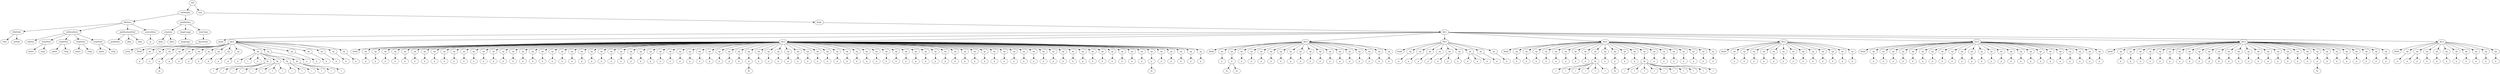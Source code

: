digraph Tree {
	"t0" [label = "TEI"];
	"t1" [label = "teiHeader"];
	"t2" [label = "fileDesc"];
	"t3" [label = "titleStmt"];
	"t4" [label = "title"];
	"t5" [label = "author"];
	"t6" [label = "editionStmt"];
	"t7" [label = "edition"];
	"t8" [label = "respStmt"];
	"t9" [label = "name"];
	"t10" [label = "resp"];
	"t11" [label = "respStmt"];
	"t12" [label = "name"];
	"t13" [label = "resp"];
	"t14" [label = "respStmt"];
	"t15" [label = "name"];
	"t16" [label = "resp"];
	"t17" [label = "respStmt"];
	"t18" [label = "name"];
	"t19" [label = "resp"];
	"t20" [label = "publicationStmt"];
	"t21" [label = "publisher"];
	"t22" [label = "idno"];
	"t23" [label = "idno"];
	"t24" [label = "sourceDesc"];
	"t25" [label = "p"];
	"t26" [label = "profileDesc"];
	"t27" [label = "creation"];
	"t28" [label = "date"];
	"t29" [label = "date"];
	"t30" [label = "langUsage"];
	"t31" [label = "language"];
	"t32" [label = "textClass"];
	"t33" [label = "keywords"];
	"t34" [label = "term"];
	"t35" [label = "text"];
	"t36" [label = "body"];
	"t37" [label = "div1"];
	"t38" [label = "head"];
	"t39" [label = "div2"];
	"t40" [label = "head"];
	"t41" [label = "sp"];
	"t42" [label = "p"];
	"t43" [label = "sp"];
	"t44" [label = "p"];
	"t45" [label = "sp"];
	"t46" [label = "p"];
	"t47" [label = "hi"];
	"t48" [label = "sp"];
	"t49" [label = "p"];
	"t50" [label = "sp"];
	"t51" [label = "p"];
	"t52" [label = "sp"];
	"t53" [label = "p"];
	"t54" [label = "sp"];
	"t55" [label = "p"];
	"t56" [label = "sp"];
	"t57" [label = "p"];
	"t58" [label = "sp"];
	"t59" [label = "p"];
	"t60" [label = "sp"];
	"t61" [label = "p"];
	"t62" [label = "sp"];
	"t63" [label = "p"];
	"t64" [label = "l"];
	"t65" [label = "p"];
	"t66" [label = "lg"];
	"t67" [label = "l"];
	"t68" [label = "l"];
	"t69" [label = "l"];
	"t70" [label = "l"];
	"t71" [label = "lg"];
	"t72" [label = "l"];
	"t73" [label = "l"];
	"t74" [label = "l"];
	"t75" [label = "l"];
	"t76" [label = "lg"];
	"t77" [label = "l"];
	"t78" [label = "l"];
	"t79" [label = "l"];
	"t80" [label = "lg"];
	"t81" [label = "l"];
	"t82" [label = "l"];
	"t83" [label = "l"];
	"t84" [label = "sp"];
	"t85" [label = "p"];
	"t86" [label = "sp"];
	"t87" [label = "p"];
	"t88" [label = "sp"];
	"t89" [label = "p"];
	"t90" [label = "sp"];
	"t91" [label = "p"];
	"t92" [label = "sp"];
	"t93" [label = "p"];
	"t94" [label = "sp"];
	"t95" [label = "p"];
	"t96" [label = "div2"];
	"t97" [label = "head"];
	"t98" [label = "sp"];
	"t99" [label = "p"];
	"t100" [label = "sp"];
	"t101" [label = "p"];
	"t102" [label = "sp"];
	"t103" [label = "p"];
	"t104" [label = "sp"];
	"t105" [label = "p"];
	"t106" [label = "sp"];
	"t107" [label = "p"];
	"t108" [label = "sp"];
	"t109" [label = "p"];
	"t110" [label = "sp"];
	"t111" [label = "p"];
	"t112" [label = "sp"];
	"t113" [label = "p"];
	"t114" [label = "sp"];
	"t115" [label = "p"];
	"t116" [label = "sp"];
	"t117" [label = "p"];
	"t118" [label = "sp"];
	"t119" [label = "p"];
	"t120" [label = "sp"];
	"t121" [label = "p"];
	"t122" [label = "sp"];
	"t123" [label = "p"];
	"t124" [label = "sp"];
	"t125" [label = "p"];
	"t126" [label = "sp"];
	"t127" [label = "p"];
	"t128" [label = "sp"];
	"t129" [label = "p"];
	"t130" [label = "sp"];
	"t131" [label = "p"];
	"t132" [label = "sp"];
	"t133" [label = "p"];
	"t134" [label = "sp"];
	"t135" [label = "p"];
	"t136" [label = "sp"];
	"t137" [label = "p"];
	"t138" [label = "sp"];
	"t139" [label = "p"];
	"t140" [label = "sp"];
	"t141" [label = "p"];
	"t142" [label = "sp"];
	"t143" [label = "p"];
	"t144" [label = "sp"];
	"t145" [label = "p"];
	"t146" [label = "sp"];
	"t147" [label = "p"];
	"t148" [label = "sp"];
	"t149" [label = "p"];
	"t150" [label = "sp"];
	"t151" [label = "p"];
	"t152" [label = "sp"];
	"t153" [label = "p"];
	"t154" [label = "sp"];
	"t155" [label = "p"];
	"t156" [label = "sp"];
	"t157" [label = "p"];
	"t158" [label = "sp"];
	"t159" [label = "p"];
	"t160" [label = "sp"];
	"t161" [label = "p"];
	"t162" [label = "sp"];
	"t163" [label = "p"];
	"t164" [label = "sp"];
	"t165" [label = "p"];
	"t166" [label = "sp"];
	"t167" [label = "p"];
	"t168" [label = "sp"];
	"t169" [label = "p"];
	"t170" [label = "sp"];
	"t171" [label = "p"];
	"t172" [label = "sp"];
	"t173" [label = "p"];
	"t174" [label = "sp"];
	"t175" [label = "p"];
	"t176" [label = "sp"];
	"t177" [label = "p"];
	"t178" [label = "hi"];
	"t179" [label = "sp"];
	"t180" [label = "p"];
	"t181" [label = "sp"];
	"t182" [label = "p"];
	"t183" [label = "sp"];
	"t184" [label = "p"];
	"t185" [label = "sp"];
	"t186" [label = "p"];
	"t187" [label = "sp"];
	"t188" [label = "p"];
	"t189" [label = "sp"];
	"t190" [label = "p"];
	"t191" [label = "sp"];
	"t192" [label = "p"];
	"t193" [label = "sp"];
	"t194" [label = "p"];
	"t195" [label = "sp"];
	"t196" [label = "p"];
	"t197" [label = "sp"];
	"t198" [label = "p"];
	"t199" [label = "sp"];
	"t200" [label = "p"];
	"t201" [label = "sp"];
	"t202" [label = "p"];
	"t203" [label = "sp"];
	"t204" [label = "p"];
	"t205" [label = "sp"];
	"t206" [label = "p"];
	"t207" [label = "sp"];
	"t208" [label = "p"];
	"t209" [label = "sp"];
	"t210" [label = "p"];
	"t211" [label = "sp"];
	"t212" [label = "p"];
	"t213" [label = "sp"];
	"t214" [label = "p"];
	"t215" [label = "sp"];
	"t216" [label = "p"];
	"t217" [label = "sp"];
	"t218" [label = "p"];
	"t219" [label = "sp"];
	"t220" [label = "p"];
	"t221" [label = "sp"];
	"t222" [label = "p"];
	"t223" [label = "sp"];
	"t224" [label = "p"];
	"t225" [label = "sp"];
	"t226" [label = "p"];
	"t227" [label = "sp"];
	"t228" [label = "p"];
	"t229" [label = "sp"];
	"t230" [label = "p"];
	"t231" [label = "sp"];
	"t232" [label = "p"];
	"t233" [label = "sp"];
	"t234" [label = "p"];
	"t235" [label = "sp"];
	"t236" [label = "p"];
	"t237" [label = "sp"];
	"t238" [label = "p"];
	"t239" [label = "sp"];
	"t240" [label = "p"];
	"t241" [label = "sp"];
	"t242" [label = "p"];
	"t243" [label = "sp"];
	"t244" [label = "p"];
	"t245" [label = "sp"];
	"t246" [label = "p"];
	"t247" [label = "sp"];
	"t248" [label = "p"];
	"t249" [label = "sp"];
	"t250" [label = "p"];
	"t251" [label = "sp"];
	"t252" [label = "p"];
	"t253" [label = "sp"];
	"t254" [label = "p"];
	"t255" [label = "sp"];
	"t256" [label = "p"];
	"t257" [label = "sp"];
	"t258" [label = "p"];
	"t259" [label = "sp"];
	"t260" [label = "p"];
	"t261" [label = "hi"];
	"t262" [label = "sp"];
	"t263" [label = "p"];
	"t264" [label = "sp"];
	"t265" [label = "p"];
	"t266" [label = "sp"];
	"t267" [label = "p"];
	"t268" [label = "sp"];
	"t269" [label = "p"];
	"t270" [label = "sp"];
	"t271" [label = "p"];
	"t272" [label = "div2"];
	"t273" [label = "head"];
	"t274" [label = "sp"];
	"t275" [label = "p"];
	"t276" [label = "sp"];
	"t277" [label = "p"];
	"t278" [label = "hi"];
	"t279" [label = "hi"];
	"t280" [label = "sp"];
	"t281" [label = "p"];
	"t282" [label = "sp"];
	"t283" [label = "p"];
	"t284" [label = "sp"];
	"t285" [label = "p"];
	"t286" [label = "sp"];
	"t287" [label = "p"];
	"t288" [label = "sp"];
	"t289" [label = "p"];
	"t290" [label = "sp"];
	"t291" [label = "p"];
	"t292" [label = "sp"];
	"t293" [label = "p"];
	"t294" [label = "sp"];
	"t295" [label = "p"];
	"t296" [label = "sp"];
	"t297" [label = "p"];
	"t298" [label = "sp"];
	"t299" [label = "p"];
	"t300" [label = "sp"];
	"t301" [label = "p"];
	"t302" [label = "sp"];
	"t303" [label = "p"];
	"t304" [label = "sp"];
	"t305" [label = "p"];
	"t306" [label = "sp"];
	"t307" [label = "p"];
	"t308" [label = "sp"];
	"t309" [label = "p"];
	"t310" [label = "sp"];
	"t311" [label = "p"];
	"t312" [label = "div2"];
	"t313" [label = "head"];
	"t314" [label = "sp"];
	"t315" [label = "p"];
	"t316" [label = "sp"];
	"t317" [label = "p"];
	"t318" [label = "sp"];
	"t319" [label = "p"];
	"t320" [label = "sp"];
	"t321" [label = "p"];
	"t322" [label = "sp"];
	"t323" [label = "p"];
	"t324" [label = "p"];
	"t325" [label = "sp"];
	"t326" [label = "p"];
	"t327" [label = "sp"];
	"t328" [label = "p"];
	"t329" [label = "p"];
	"t330" [label = "p"];
	"t331" [label = "sp"];
	"t332" [label = "p"];
	"t333" [label = "sp"];
	"t334" [label = "p"];
	"t335" [label = "div2"];
	"t336" [label = "head"];
	"t337" [label = "sp"];
	"t338" [label = "p"];
	"t339" [label = "sp"];
	"t340" [label = "p"];
	"t341" [label = "sp"];
	"t342" [label = "p"];
	"t343" [label = "sp"];
	"t344" [label = "p"];
	"t345" [label = "sp"];
	"t346" [label = "p"];
	"t347" [label = "sp"];
	"t348" [label = "p"];
	"t349" [label = "sp"];
	"t350" [label = "p"];
	"t351" [label = "sp"];
	"t352" [label = "p"];
	"t353" [label = "sp"];
	"t354" [label = "lg"];
	"t355" [label = "l"];
	"t356" [label = "l"];
	"t357" [label = "l"];
	"t358" [label = "l"];
	"t359" [label = "l"];
	"t360" [label = "l"];
	"t361" [label = "sp"];
	"t362" [label = "p"];
	"t363" [label = "sp"];
	"t364" [label = "p"];
	"t365" [label = "hi"];
	"t366" [label = "sp"];
	"t367" [label = "p"];
	"t368" [label = "sp"];
	"t369" [label = "p"];
	"t370" [label = "sp"];
	"t371" [label = "lg"];
	"t372" [label = "l"];
	"t373" [label = "l"];
	"t374" [label = "l"];
	"t375" [label = "l"];
	"t376" [label = "l"];
	"t377" [label = "l"];
	"t378" [label = "l"];
	"t379" [label = "l"];
	"t380" [label = "l"];
	"t381" [label = "l"];
	"t382" [label = "sp"];
	"t383" [label = "p"];
	"t384" [label = "sp"];
	"t385" [label = "p"];
	"t386" [label = "sp"];
	"t387" [label = "p"];
	"t388" [label = "sp"];
	"t389" [label = "p"];
	"t390" [label = "sp"];
	"t391" [label = "p"];
	"t392" [label = "sp"];
	"t393" [label = "p"];
	"t394" [label = "sp"];
	"t395" [label = "p"];
	"t396" [label = "div2"];
	"t397" [label = "head"];
	"t398" [label = "sp"];
	"t399" [label = "p"];
	"t400" [label = "sp"];
	"t401" [label = "p"];
	"t402" [label = "sp"];
	"t403" [label = "p"];
	"t404" [label = "sp"];
	"t405" [label = "p"];
	"t406" [label = "sp"];
	"t407" [label = "p"];
	"t408" [label = "sp"];
	"t409" [label = "p"];
	"t410" [label = "sp"];
	"t411" [label = "p"];
	"t412" [label = "sp"];
	"t413" [label = "p"];
	"t414" [label = "sp"];
	"t415" [label = "p"];
	"t416" [label = "sp"];
	"t417" [label = "p"];
	"t418" [label = "sp"];
	"t419" [label = "p"];
	"t420" [label = "sp"];
	"t421" [label = "p"];
	"t422" [label = "sp"];
	"t423" [label = "p"];
	"t424" [label = "div2"];
	"t425" [label = "head"];
	"t426" [label = "sp"];
	"t427" [label = "p"];
	"t428" [label = "sp"];
	"t429" [label = "p"];
	"t430" [label = "sp"];
	"t431" [label = "p"];
	"t432" [label = "sp"];
	"t433" [label = "p"];
	"t434" [label = "sp"];
	"t435" [label = "p"];
	"t436" [label = "sp"];
	"t437" [label = "p"];
	"t438" [label = "sp"];
	"t439" [label = "p"];
	"t440" [label = "sp"];
	"t441" [label = "p"];
	"t442" [label = "sp"];
	"t443" [label = "p"];
	"t444" [label = "sp"];
	"t445" [label = "p"];
	"t446" [label = "sp"];
	"t447" [label = "p"];
	"t448" [label = "sp"];
	"t449" [label = "p"];
	"t450" [label = "sp"];
	"t451" [label = "p"];
	"t452" [label = "sp"];
	"t453" [label = "p"];
	"t454" [label = "sp"];
	"t455" [label = "p"];
	"t456" [label = "sp"];
	"t457" [label = "p"];
	"t458" [label = "sp"];
	"t459" [label = "p"];
	"t460" [label = "sp"];
	"t461" [label = "p"];
	"t462" [label = "sp"];
	"t463" [label = "p"];
	"t464" [label = "sp"];
	"t465" [label = "p"];
	"t466" [label = "sp"];
	"t467" [label = "p"];
	"t468" [label = "sp"];
	"t469" [label = "p"];
	"t470" [label = "sp"];
	"t471" [label = "p"];
	"t472" [label = "sp"];
	"t473" [label = "p"];
	"t474" [label = "div2"];
	"t475" [label = "head"];
	"t476" [label = "sp"];
	"t477" [label = "p"];
	"t478" [label = "sp"];
	"t479" [label = "p"];
	"t480" [label = "sp"];
	"t481" [label = "p"];
	"t482" [label = "sp"];
	"t483" [label = "p"];
	"t484" [label = "sp"];
	"t485" [label = "p"];
	"t486" [label = "sp"];
	"t487" [label = "p"];
	"t488" [label = "sp"];
	"t489" [label = "p"];
	"t490" [label = "sp"];
	"t491" [label = "p"];
	"t492" [label = "sp"];
	"t493" [label = "p"];
	"t494" [label = "sp"];
	"t495" [label = "p"];
	"t496" [label = "sp"];
	"t497" [label = "p"];
	"t498" [label = "sp"];
	"t499" [label = "p"];
	"t500" [label = "sp"];
	"t501" [label = "p"];
	"t502" [label = "sp"];
	"t503" [label = "p"];
	"t504" [label = "sp"];
	"t505" [label = "p"];
	"t506" [label = "sp"];
	"t507" [label = "p"];
	"t508" [label = "sp"];
	"t509" [label = "p"];
	"t510" [label = "sp"];
	"t511" [label = "p"];
	"t512" [label = "sp"];
	"t513" [label = "p"];
	"t514" [label = "sp"];
	"t515" [label = "p"];
	"t516" [label = "sp"];
	"t517" [label = "p"];
	"t518" [label = "hi"];
	"t519" [label = "sp"];
	"t520" [label = "p"];
	"t521" [label = "sp"];
	"t522" [label = "p"];
	"t523" [label = "sp"];
	"t524" [label = "p"];
	"t525" [label = "sp"];
	"t526" [label = "p"];
	"t527" [label = "sp"];
	"t528" [label = "p"];
	"t529" [label = "sp"];
	"t530" [label = "p"];
	"t531" [label = "sp"];
	"t532" [label = "p"];
	"t533" [label = "div2"];
	"t534" [label = "head"];
	"t535" [label = "sp"];
	"t536" [label = "p"];
	"t537" [label = "sp"];
	"t538" [label = "p"];
	"t539" [label = "p"];
	"t540" [label = "sp"];
	"t541" [label = "p"];
	"t542" [label = "sp"];
	"t543" [label = "p"];
	"t544" [label = "sp"];
	"t545" [label = "p"];
	"t546" [label = "sp"];
	"t547" [label = "p"];
	"t548" [label = "sp"];
	"t549" [label = "p"];
	"t550" [label = "sp"];
	"t551" [label = "p"];
	"t552" [label = "sp"];
	"t553" [label = "p"];
	"t554" [label = "sp"];
	"t555" [label = "p"];
	"t0" -> "t1";
	"t1" -> "t2";
	"t2" -> "t3";
	"t3" -> "t4";
	"t3" -> "t5";
	"t2" -> "t6";
	"t6" -> "t7";
	"t6" -> "t8";
	"t8" -> "t9";
	"t8" -> "t10";
	"t6" -> "t11";
	"t11" -> "t12";
	"t11" -> "t13";
	"t6" -> "t14";
	"t14" -> "t15";
	"t14" -> "t16";
	"t6" -> "t17";
	"t17" -> "t18";
	"t17" -> "t19";
	"t2" -> "t20";
	"t20" -> "t21";
	"t20" -> "t22";
	"t20" -> "t23";
	"t2" -> "t24";
	"t24" -> "t25";
	"t1" -> "t26";
	"t26" -> "t27";
	"t27" -> "t28";
	"t27" -> "t29";
	"t26" -> "t30";
	"t30" -> "t31";
	"t26" -> "t32";
	"t32" -> "t33";
	"t33" -> "t34";
	"t0" -> "t35";
	"t35" -> "t36";
	"t36" -> "t37";
	"t37" -> "t38";
	"t37" -> "t39";
	"t39" -> "t40";
	"t39" -> "t41";
	"t41" -> "t42";
	"t39" -> "t43";
	"t43" -> "t44";
	"t39" -> "t45";
	"t45" -> "t46";
	"t46" -> "t47";
	"t39" -> "t48";
	"t48" -> "t49";
	"t39" -> "t50";
	"t50" -> "t51";
	"t39" -> "t52";
	"t52" -> "t53";
	"t39" -> "t54";
	"t54" -> "t55";
	"t39" -> "t56";
	"t56" -> "t57";
	"t39" -> "t58";
	"t58" -> "t59";
	"t39" -> "t60";
	"t60" -> "t61";
	"t39" -> "t62";
	"t62" -> "t63";
	"t62" -> "t64";
	"t62" -> "t65";
	"t62" -> "t66";
	"t66" -> "t67";
	"t66" -> "t68";
	"t66" -> "t69";
	"t66" -> "t70";
	"t62" -> "t71";
	"t71" -> "t72";
	"t71" -> "t73";
	"t71" -> "t74";
	"t71" -> "t75";
	"t62" -> "t76";
	"t76" -> "t77";
	"t76" -> "t78";
	"t76" -> "t79";
	"t62" -> "t80";
	"t80" -> "t81";
	"t80" -> "t82";
	"t80" -> "t83";
	"t39" -> "t84";
	"t84" -> "t85";
	"t39" -> "t86";
	"t86" -> "t87";
	"t39" -> "t88";
	"t88" -> "t89";
	"t39" -> "t90";
	"t90" -> "t91";
	"t39" -> "t92";
	"t92" -> "t93";
	"t39" -> "t94";
	"t94" -> "t95";
	"t37" -> "t96";
	"t96" -> "t97";
	"t96" -> "t98";
	"t98" -> "t99";
	"t96" -> "t100";
	"t100" -> "t101";
	"t96" -> "t102";
	"t102" -> "t103";
	"t96" -> "t104";
	"t104" -> "t105";
	"t96" -> "t106";
	"t106" -> "t107";
	"t96" -> "t108";
	"t108" -> "t109";
	"t96" -> "t110";
	"t110" -> "t111";
	"t96" -> "t112";
	"t112" -> "t113";
	"t96" -> "t114";
	"t114" -> "t115";
	"t96" -> "t116";
	"t116" -> "t117";
	"t96" -> "t118";
	"t118" -> "t119";
	"t96" -> "t120";
	"t120" -> "t121";
	"t96" -> "t122";
	"t122" -> "t123";
	"t96" -> "t124";
	"t124" -> "t125";
	"t96" -> "t126";
	"t126" -> "t127";
	"t96" -> "t128";
	"t128" -> "t129";
	"t96" -> "t130";
	"t130" -> "t131";
	"t96" -> "t132";
	"t132" -> "t133";
	"t96" -> "t134";
	"t134" -> "t135";
	"t96" -> "t136";
	"t136" -> "t137";
	"t96" -> "t138";
	"t138" -> "t139";
	"t96" -> "t140";
	"t140" -> "t141";
	"t96" -> "t142";
	"t142" -> "t143";
	"t96" -> "t144";
	"t144" -> "t145";
	"t96" -> "t146";
	"t146" -> "t147";
	"t96" -> "t148";
	"t148" -> "t149";
	"t96" -> "t150";
	"t150" -> "t151";
	"t96" -> "t152";
	"t152" -> "t153";
	"t96" -> "t154";
	"t154" -> "t155";
	"t96" -> "t156";
	"t156" -> "t157";
	"t96" -> "t158";
	"t158" -> "t159";
	"t96" -> "t160";
	"t160" -> "t161";
	"t96" -> "t162";
	"t162" -> "t163";
	"t96" -> "t164";
	"t164" -> "t165";
	"t96" -> "t166";
	"t166" -> "t167";
	"t96" -> "t168";
	"t168" -> "t169";
	"t96" -> "t170";
	"t170" -> "t171";
	"t96" -> "t172";
	"t172" -> "t173";
	"t96" -> "t174";
	"t174" -> "t175";
	"t96" -> "t176";
	"t176" -> "t177";
	"t177" -> "t178";
	"t96" -> "t179";
	"t179" -> "t180";
	"t96" -> "t181";
	"t181" -> "t182";
	"t96" -> "t183";
	"t183" -> "t184";
	"t96" -> "t185";
	"t185" -> "t186";
	"t96" -> "t187";
	"t187" -> "t188";
	"t96" -> "t189";
	"t189" -> "t190";
	"t96" -> "t191";
	"t191" -> "t192";
	"t96" -> "t193";
	"t193" -> "t194";
	"t96" -> "t195";
	"t195" -> "t196";
	"t96" -> "t197";
	"t197" -> "t198";
	"t96" -> "t199";
	"t199" -> "t200";
	"t96" -> "t201";
	"t201" -> "t202";
	"t96" -> "t203";
	"t203" -> "t204";
	"t96" -> "t205";
	"t205" -> "t206";
	"t96" -> "t207";
	"t207" -> "t208";
	"t96" -> "t209";
	"t209" -> "t210";
	"t96" -> "t211";
	"t211" -> "t212";
	"t96" -> "t213";
	"t213" -> "t214";
	"t96" -> "t215";
	"t215" -> "t216";
	"t96" -> "t217";
	"t217" -> "t218";
	"t96" -> "t219";
	"t219" -> "t220";
	"t96" -> "t221";
	"t221" -> "t222";
	"t96" -> "t223";
	"t223" -> "t224";
	"t96" -> "t225";
	"t225" -> "t226";
	"t96" -> "t227";
	"t227" -> "t228";
	"t96" -> "t229";
	"t229" -> "t230";
	"t96" -> "t231";
	"t231" -> "t232";
	"t96" -> "t233";
	"t233" -> "t234";
	"t96" -> "t235";
	"t235" -> "t236";
	"t96" -> "t237";
	"t237" -> "t238";
	"t96" -> "t239";
	"t239" -> "t240";
	"t96" -> "t241";
	"t241" -> "t242";
	"t96" -> "t243";
	"t243" -> "t244";
	"t96" -> "t245";
	"t245" -> "t246";
	"t96" -> "t247";
	"t247" -> "t248";
	"t96" -> "t249";
	"t249" -> "t250";
	"t96" -> "t251";
	"t251" -> "t252";
	"t96" -> "t253";
	"t253" -> "t254";
	"t96" -> "t255";
	"t255" -> "t256";
	"t96" -> "t257";
	"t257" -> "t258";
	"t96" -> "t259";
	"t259" -> "t260";
	"t260" -> "t261";
	"t96" -> "t262";
	"t262" -> "t263";
	"t96" -> "t264";
	"t264" -> "t265";
	"t96" -> "t266";
	"t266" -> "t267";
	"t96" -> "t268";
	"t268" -> "t269";
	"t96" -> "t270";
	"t270" -> "t271";
	"t37" -> "t272";
	"t272" -> "t273";
	"t272" -> "t274";
	"t274" -> "t275";
	"t272" -> "t276";
	"t276" -> "t277";
	"t277" -> "t278";
	"t277" -> "t279";
	"t272" -> "t280";
	"t280" -> "t281";
	"t272" -> "t282";
	"t282" -> "t283";
	"t272" -> "t284";
	"t284" -> "t285";
	"t272" -> "t286";
	"t286" -> "t287";
	"t272" -> "t288";
	"t288" -> "t289";
	"t272" -> "t290";
	"t290" -> "t291";
	"t272" -> "t292";
	"t292" -> "t293";
	"t272" -> "t294";
	"t294" -> "t295";
	"t272" -> "t296";
	"t296" -> "t297";
	"t272" -> "t298";
	"t298" -> "t299";
	"t272" -> "t300";
	"t300" -> "t301";
	"t272" -> "t302";
	"t302" -> "t303";
	"t272" -> "t304";
	"t304" -> "t305";
	"t272" -> "t306";
	"t306" -> "t307";
	"t272" -> "t308";
	"t308" -> "t309";
	"t272" -> "t310";
	"t310" -> "t311";
	"t37" -> "t312";
	"t312" -> "t313";
	"t312" -> "t314";
	"t314" -> "t315";
	"t312" -> "t316";
	"t316" -> "t317";
	"t312" -> "t318";
	"t318" -> "t319";
	"t312" -> "t320";
	"t320" -> "t321";
	"t312" -> "t322";
	"t322" -> "t323";
	"t322" -> "t324";
	"t312" -> "t325";
	"t325" -> "t326";
	"t312" -> "t327";
	"t327" -> "t328";
	"t327" -> "t329";
	"t327" -> "t330";
	"t312" -> "t331";
	"t331" -> "t332";
	"t312" -> "t333";
	"t333" -> "t334";
	"t37" -> "t335";
	"t335" -> "t336";
	"t335" -> "t337";
	"t337" -> "t338";
	"t335" -> "t339";
	"t339" -> "t340";
	"t335" -> "t341";
	"t341" -> "t342";
	"t335" -> "t343";
	"t343" -> "t344";
	"t335" -> "t345";
	"t345" -> "t346";
	"t335" -> "t347";
	"t347" -> "t348";
	"t335" -> "t349";
	"t349" -> "t350";
	"t335" -> "t351";
	"t351" -> "t352";
	"t335" -> "t353";
	"t353" -> "t354";
	"t354" -> "t355";
	"t354" -> "t356";
	"t354" -> "t357";
	"t354" -> "t358";
	"t354" -> "t359";
	"t354" -> "t360";
	"t335" -> "t361";
	"t361" -> "t362";
	"t335" -> "t363";
	"t363" -> "t364";
	"t364" -> "t365";
	"t335" -> "t366";
	"t366" -> "t367";
	"t335" -> "t368";
	"t368" -> "t369";
	"t335" -> "t370";
	"t370" -> "t371";
	"t371" -> "t372";
	"t371" -> "t373";
	"t371" -> "t374";
	"t371" -> "t375";
	"t371" -> "t376";
	"t371" -> "t377";
	"t371" -> "t378";
	"t371" -> "t379";
	"t371" -> "t380";
	"t371" -> "t381";
	"t335" -> "t382";
	"t382" -> "t383";
	"t335" -> "t384";
	"t384" -> "t385";
	"t335" -> "t386";
	"t386" -> "t387";
	"t335" -> "t388";
	"t388" -> "t389";
	"t335" -> "t390";
	"t390" -> "t391";
	"t335" -> "t392";
	"t392" -> "t393";
	"t335" -> "t394";
	"t394" -> "t395";
	"t37" -> "t396";
	"t396" -> "t397";
	"t396" -> "t398";
	"t398" -> "t399";
	"t396" -> "t400";
	"t400" -> "t401";
	"t396" -> "t402";
	"t402" -> "t403";
	"t396" -> "t404";
	"t404" -> "t405";
	"t396" -> "t406";
	"t406" -> "t407";
	"t396" -> "t408";
	"t408" -> "t409";
	"t396" -> "t410";
	"t410" -> "t411";
	"t396" -> "t412";
	"t412" -> "t413";
	"t396" -> "t414";
	"t414" -> "t415";
	"t396" -> "t416";
	"t416" -> "t417";
	"t396" -> "t418";
	"t418" -> "t419";
	"t396" -> "t420";
	"t420" -> "t421";
	"t396" -> "t422";
	"t422" -> "t423";
	"t37" -> "t424";
	"t424" -> "t425";
	"t424" -> "t426";
	"t426" -> "t427";
	"t424" -> "t428";
	"t428" -> "t429";
	"t424" -> "t430";
	"t430" -> "t431";
	"t424" -> "t432";
	"t432" -> "t433";
	"t424" -> "t434";
	"t434" -> "t435";
	"t424" -> "t436";
	"t436" -> "t437";
	"t424" -> "t438";
	"t438" -> "t439";
	"t424" -> "t440";
	"t440" -> "t441";
	"t424" -> "t442";
	"t442" -> "t443";
	"t424" -> "t444";
	"t444" -> "t445";
	"t424" -> "t446";
	"t446" -> "t447";
	"t424" -> "t448";
	"t448" -> "t449";
	"t424" -> "t450";
	"t450" -> "t451";
	"t424" -> "t452";
	"t452" -> "t453";
	"t424" -> "t454";
	"t454" -> "t455";
	"t424" -> "t456";
	"t456" -> "t457";
	"t424" -> "t458";
	"t458" -> "t459";
	"t424" -> "t460";
	"t460" -> "t461";
	"t424" -> "t462";
	"t462" -> "t463";
	"t424" -> "t464";
	"t464" -> "t465";
	"t424" -> "t466";
	"t466" -> "t467";
	"t424" -> "t468";
	"t468" -> "t469";
	"t424" -> "t470";
	"t470" -> "t471";
	"t424" -> "t472";
	"t472" -> "t473";
	"t37" -> "t474";
	"t474" -> "t475";
	"t474" -> "t476";
	"t476" -> "t477";
	"t474" -> "t478";
	"t478" -> "t479";
	"t474" -> "t480";
	"t480" -> "t481";
	"t474" -> "t482";
	"t482" -> "t483";
	"t474" -> "t484";
	"t484" -> "t485";
	"t474" -> "t486";
	"t486" -> "t487";
	"t474" -> "t488";
	"t488" -> "t489";
	"t474" -> "t490";
	"t490" -> "t491";
	"t474" -> "t492";
	"t492" -> "t493";
	"t474" -> "t494";
	"t494" -> "t495";
	"t474" -> "t496";
	"t496" -> "t497";
	"t474" -> "t498";
	"t498" -> "t499";
	"t474" -> "t500";
	"t500" -> "t501";
	"t474" -> "t502";
	"t502" -> "t503";
	"t474" -> "t504";
	"t504" -> "t505";
	"t474" -> "t506";
	"t506" -> "t507";
	"t474" -> "t508";
	"t508" -> "t509";
	"t474" -> "t510";
	"t510" -> "t511";
	"t474" -> "t512";
	"t512" -> "t513";
	"t474" -> "t514";
	"t514" -> "t515";
	"t474" -> "t516";
	"t516" -> "t517";
	"t517" -> "t518";
	"t474" -> "t519";
	"t519" -> "t520";
	"t474" -> "t521";
	"t521" -> "t522";
	"t474" -> "t523";
	"t523" -> "t524";
	"t474" -> "t525";
	"t525" -> "t526";
	"t474" -> "t527";
	"t527" -> "t528";
	"t474" -> "t529";
	"t529" -> "t530";
	"t474" -> "t531";
	"t531" -> "t532";
	"t37" -> "t533";
	"t533" -> "t534";
	"t533" -> "t535";
	"t535" -> "t536";
	"t533" -> "t537";
	"t537" -> "t538";
	"t537" -> "t539";
	"t533" -> "t540";
	"t540" -> "t541";
	"t533" -> "t542";
	"t542" -> "t543";
	"t533" -> "t544";
	"t544" -> "t545";
	"t533" -> "t546";
	"t546" -> "t547";
	"t533" -> "t548";
	"t548" -> "t549";
	"t533" -> "t550";
	"t550" -> "t551";
	"t533" -> "t552";
	"t552" -> "t553";
	"t533" -> "t554";
	"t554" -> "t555";
}
